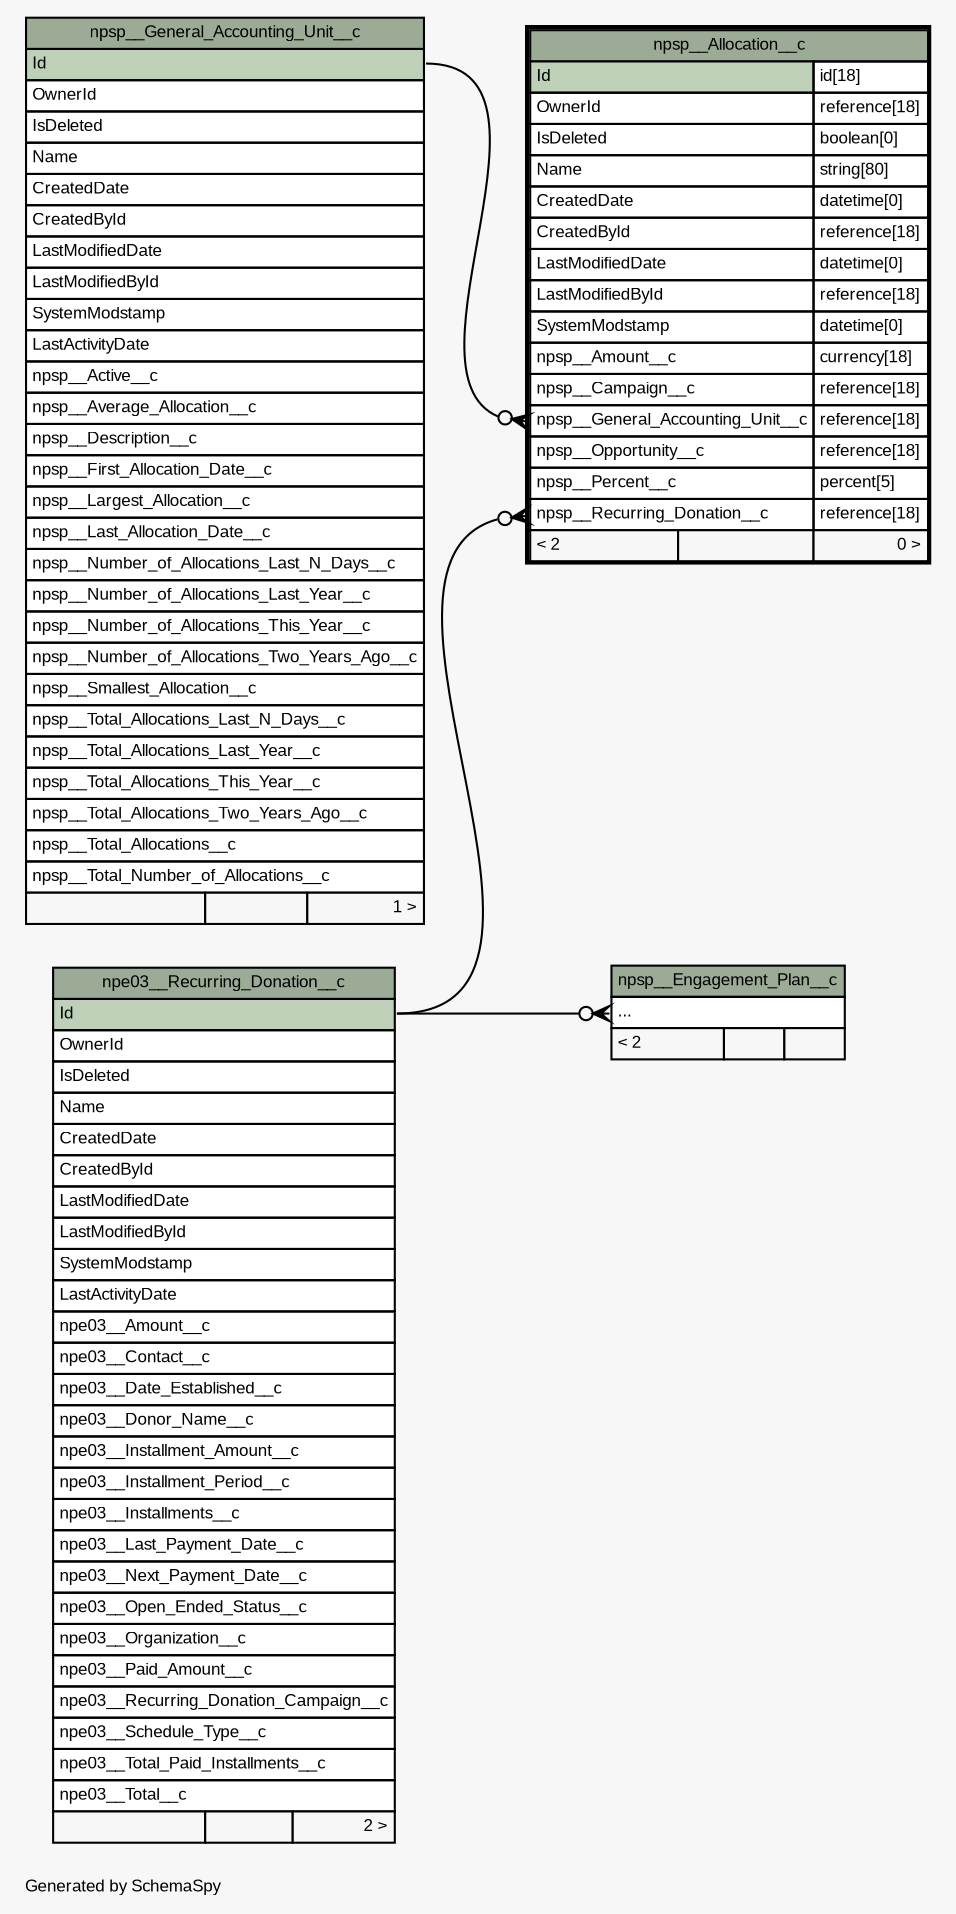 // dot 2.40.1 on Mac OS X 10.12.6
// SchemaSpy rev 590
digraph "twoDegreesRelationshipsDiagram" {
  graph [
    rankdir="RL"
    bgcolor="#f7f7f7"
    label="\nGenerated by SchemaSpy"
    labeljust="l"
    nodesep="0.18"
    ranksep="0.46"
    fontname="Arial"
    fontsize="8"
  ];
  node [
    fontname="Arial"
    fontsize="8"
    shape="plaintext"
  ];
  edge [
    arrowsize="0.8"
  ];
  "npsp__Allocation__c":"npsp__General_Accounting_Unit__c":w -> "npsp__General_Accounting_Unit__c":"Id":e [arrowhead=none dir=back arrowtail=crowodot];
  "npsp__Allocation__c":"npsp__Recurring_Donation__c":w -> "npe03__Recurring_Donation__c":"Id":e [arrowhead=none dir=back arrowtail=crowodot];
  "npsp__Engagement_Plan__c":"elipses":w -> "npe03__Recurring_Donation__c":"Id":e [arrowhead=none dir=back arrowtail=crowodot];
  "npe03__Recurring_Donation__c" [
    label=<
    <TABLE BORDER="0" CELLBORDER="1" CELLSPACING="0" BGCOLOR="#ffffff">
      <TR><TD COLSPAN="3" BGCOLOR="#9bab96" ALIGN="CENTER">npe03__Recurring_Donation__c</TD></TR>
      <TR><TD PORT="Id" COLSPAN="3" BGCOLOR="#bed1b8" ALIGN="LEFT">Id</TD></TR>
      <TR><TD PORT="OwnerId" COLSPAN="3" ALIGN="LEFT">OwnerId</TD></TR>
      <TR><TD PORT="IsDeleted" COLSPAN="3" ALIGN="LEFT">IsDeleted</TD></TR>
      <TR><TD PORT="Name" COLSPAN="3" ALIGN="LEFT">Name</TD></TR>
      <TR><TD PORT="CreatedDate" COLSPAN="3" ALIGN="LEFT">CreatedDate</TD></TR>
      <TR><TD PORT="CreatedById" COLSPAN="3" ALIGN="LEFT">CreatedById</TD></TR>
      <TR><TD PORT="LastModifiedDate" COLSPAN="3" ALIGN="LEFT">LastModifiedDate</TD></TR>
      <TR><TD PORT="LastModifiedById" COLSPAN="3" ALIGN="LEFT">LastModifiedById</TD></TR>
      <TR><TD PORT="SystemModstamp" COLSPAN="3" ALIGN="LEFT">SystemModstamp</TD></TR>
      <TR><TD PORT="LastActivityDate" COLSPAN="3" ALIGN="LEFT">LastActivityDate</TD></TR>
      <TR><TD PORT="npe03__Amount__c" COLSPAN="3" ALIGN="LEFT">npe03__Amount__c</TD></TR>
      <TR><TD PORT="npe03__Contact__c" COLSPAN="3" ALIGN="LEFT">npe03__Contact__c</TD></TR>
      <TR><TD PORT="npe03__Date_Established__c" COLSPAN="3" ALIGN="LEFT">npe03__Date_Established__c</TD></TR>
      <TR><TD PORT="npe03__Donor_Name__c" COLSPAN="3" ALIGN="LEFT">npe03__Donor_Name__c</TD></TR>
      <TR><TD PORT="npe03__Installment_Amount__c" COLSPAN="3" ALIGN="LEFT">npe03__Installment_Amount__c</TD></TR>
      <TR><TD PORT="npe03__Installment_Period__c" COLSPAN="3" ALIGN="LEFT">npe03__Installment_Period__c</TD></TR>
      <TR><TD PORT="npe03__Installments__c" COLSPAN="3" ALIGN="LEFT">npe03__Installments__c</TD></TR>
      <TR><TD PORT="npe03__Last_Payment_Date__c" COLSPAN="3" ALIGN="LEFT">npe03__Last_Payment_Date__c</TD></TR>
      <TR><TD PORT="npe03__Next_Payment_Date__c" COLSPAN="3" ALIGN="LEFT">npe03__Next_Payment_Date__c</TD></TR>
      <TR><TD PORT="npe03__Open_Ended_Status__c" COLSPAN="3" ALIGN="LEFT">npe03__Open_Ended_Status__c</TD></TR>
      <TR><TD PORT="npe03__Organization__c" COLSPAN="3" ALIGN="LEFT">npe03__Organization__c</TD></TR>
      <TR><TD PORT="npe03__Paid_Amount__c" COLSPAN="3" ALIGN="LEFT">npe03__Paid_Amount__c</TD></TR>
      <TR><TD PORT="npe03__Recurring_Donation_Campaign__c" COLSPAN="3" ALIGN="LEFT">npe03__Recurring_Donation_Campaign__c</TD></TR>
      <TR><TD PORT="npe03__Schedule_Type__c" COLSPAN="3" ALIGN="LEFT">npe03__Schedule_Type__c</TD></TR>
      <TR><TD PORT="npe03__Total_Paid_Installments__c" COLSPAN="3" ALIGN="LEFT">npe03__Total_Paid_Installments__c</TD></TR>
      <TR><TD PORT="npe03__Total__c" COLSPAN="3" ALIGN="LEFT">npe03__Total__c</TD></TR>
      <TR><TD ALIGN="LEFT" BGCOLOR="#f7f7f7">  </TD><TD ALIGN="RIGHT" BGCOLOR="#f7f7f7">  </TD><TD ALIGN="RIGHT" BGCOLOR="#f7f7f7">2 &gt;</TD></TR>
    </TABLE>>
    URL="npe03__Recurring_Donation__c.html"
    tooltip="npe03__Recurring_Donation__c"
  ];
  "npsp__Allocation__c" [
    label=<
    <TABLE BORDER="2" CELLBORDER="1" CELLSPACING="0" BGCOLOR="#ffffff">
      <TR><TD COLSPAN="3" BGCOLOR="#9bab96" ALIGN="CENTER">npsp__Allocation__c</TD></TR>
      <TR><TD PORT="Id" COLSPAN="2" BGCOLOR="#bed1b8" ALIGN="LEFT">Id</TD><TD PORT="Id.type" ALIGN="LEFT">id[18]</TD></TR>
      <TR><TD PORT="OwnerId" COLSPAN="2" ALIGN="LEFT">OwnerId</TD><TD PORT="OwnerId.type" ALIGN="LEFT">reference[18]</TD></TR>
      <TR><TD PORT="IsDeleted" COLSPAN="2" ALIGN="LEFT">IsDeleted</TD><TD PORT="IsDeleted.type" ALIGN="LEFT">boolean[0]</TD></TR>
      <TR><TD PORT="Name" COLSPAN="2" ALIGN="LEFT">Name</TD><TD PORT="Name.type" ALIGN="LEFT">string[80]</TD></TR>
      <TR><TD PORT="CreatedDate" COLSPAN="2" ALIGN="LEFT">CreatedDate</TD><TD PORT="CreatedDate.type" ALIGN="LEFT">datetime[0]</TD></TR>
      <TR><TD PORT="CreatedById" COLSPAN="2" ALIGN="LEFT">CreatedById</TD><TD PORT="CreatedById.type" ALIGN="LEFT">reference[18]</TD></TR>
      <TR><TD PORT="LastModifiedDate" COLSPAN="2" ALIGN="LEFT">LastModifiedDate</TD><TD PORT="LastModifiedDate.type" ALIGN="LEFT">datetime[0]</TD></TR>
      <TR><TD PORT="LastModifiedById" COLSPAN="2" ALIGN="LEFT">LastModifiedById</TD><TD PORT="LastModifiedById.type" ALIGN="LEFT">reference[18]</TD></TR>
      <TR><TD PORT="SystemModstamp" COLSPAN="2" ALIGN="LEFT">SystemModstamp</TD><TD PORT="SystemModstamp.type" ALIGN="LEFT">datetime[0]</TD></TR>
      <TR><TD PORT="npsp__Amount__c" COLSPAN="2" ALIGN="LEFT">npsp__Amount__c</TD><TD PORT="npsp__Amount__c.type" ALIGN="LEFT">currency[18]</TD></TR>
      <TR><TD PORT="npsp__Campaign__c" COLSPAN="2" ALIGN="LEFT">npsp__Campaign__c</TD><TD PORT="npsp__Campaign__c.type" ALIGN="LEFT">reference[18]</TD></TR>
      <TR><TD PORT="npsp__General_Accounting_Unit__c" COLSPAN="2" ALIGN="LEFT">npsp__General_Accounting_Unit__c</TD><TD PORT="npsp__General_Accounting_Unit__c.type" ALIGN="LEFT">reference[18]</TD></TR>
      <TR><TD PORT="npsp__Opportunity__c" COLSPAN="2" ALIGN="LEFT">npsp__Opportunity__c</TD><TD PORT="npsp__Opportunity__c.type" ALIGN="LEFT">reference[18]</TD></TR>
      <TR><TD PORT="npsp__Percent__c" COLSPAN="2" ALIGN="LEFT">npsp__Percent__c</TD><TD PORT="npsp__Percent__c.type" ALIGN="LEFT">percent[5]</TD></TR>
      <TR><TD PORT="npsp__Recurring_Donation__c" COLSPAN="2" ALIGN="LEFT">npsp__Recurring_Donation__c</TD><TD PORT="npsp__Recurring_Donation__c.type" ALIGN="LEFT">reference[18]</TD></TR>
      <TR><TD ALIGN="LEFT" BGCOLOR="#f7f7f7">&lt; 2</TD><TD ALIGN="RIGHT" BGCOLOR="#f7f7f7">  </TD><TD ALIGN="RIGHT" BGCOLOR="#f7f7f7">0 &gt;</TD></TR>
    </TABLE>>
    URL="npsp__Allocation__c.html"
    tooltip="npsp__Allocation__c"
  ];
  "npsp__Engagement_Plan__c" [
    label=<
    <TABLE BORDER="0" CELLBORDER="1" CELLSPACING="0" BGCOLOR="#ffffff">
      <TR><TD COLSPAN="3" BGCOLOR="#9bab96" ALIGN="CENTER">npsp__Engagement_Plan__c</TD></TR>
      <TR><TD PORT="elipses" COLSPAN="3" ALIGN="LEFT">...</TD></TR>
      <TR><TD ALIGN="LEFT" BGCOLOR="#f7f7f7">&lt; 2</TD><TD ALIGN="RIGHT" BGCOLOR="#f7f7f7">  </TD><TD ALIGN="RIGHT" BGCOLOR="#f7f7f7">  </TD></TR>
    </TABLE>>
    URL="npsp__Engagement_Plan__c.html"
    tooltip="npsp__Engagement_Plan__c"
  ];
  "npsp__General_Accounting_Unit__c" [
    label=<
    <TABLE BORDER="0" CELLBORDER="1" CELLSPACING="0" BGCOLOR="#ffffff">
      <TR><TD COLSPAN="3" BGCOLOR="#9bab96" ALIGN="CENTER">npsp__General_Accounting_Unit__c</TD></TR>
      <TR><TD PORT="Id" COLSPAN="3" BGCOLOR="#bed1b8" ALIGN="LEFT">Id</TD></TR>
      <TR><TD PORT="OwnerId" COLSPAN="3" ALIGN="LEFT">OwnerId</TD></TR>
      <TR><TD PORT="IsDeleted" COLSPAN="3" ALIGN="LEFT">IsDeleted</TD></TR>
      <TR><TD PORT="Name" COLSPAN="3" ALIGN="LEFT">Name</TD></TR>
      <TR><TD PORT="CreatedDate" COLSPAN="3" ALIGN="LEFT">CreatedDate</TD></TR>
      <TR><TD PORT="CreatedById" COLSPAN="3" ALIGN="LEFT">CreatedById</TD></TR>
      <TR><TD PORT="LastModifiedDate" COLSPAN="3" ALIGN="LEFT">LastModifiedDate</TD></TR>
      <TR><TD PORT="LastModifiedById" COLSPAN="3" ALIGN="LEFT">LastModifiedById</TD></TR>
      <TR><TD PORT="SystemModstamp" COLSPAN="3" ALIGN="LEFT">SystemModstamp</TD></TR>
      <TR><TD PORT="LastActivityDate" COLSPAN="3" ALIGN="LEFT">LastActivityDate</TD></TR>
      <TR><TD PORT="npsp__Active__c" COLSPAN="3" ALIGN="LEFT">npsp__Active__c</TD></TR>
      <TR><TD PORT="npsp__Average_Allocation__c" COLSPAN="3" ALIGN="LEFT">npsp__Average_Allocation__c</TD></TR>
      <TR><TD PORT="npsp__Description__c" COLSPAN="3" ALIGN="LEFT">npsp__Description__c</TD></TR>
      <TR><TD PORT="npsp__First_Allocation_Date__c" COLSPAN="3" ALIGN="LEFT">npsp__First_Allocation_Date__c</TD></TR>
      <TR><TD PORT="npsp__Largest_Allocation__c" COLSPAN="3" ALIGN="LEFT">npsp__Largest_Allocation__c</TD></TR>
      <TR><TD PORT="npsp__Last_Allocation_Date__c" COLSPAN="3" ALIGN="LEFT">npsp__Last_Allocation_Date__c</TD></TR>
      <TR><TD PORT="npsp__Number_of_Allocations_Last_N_Days__c" COLSPAN="3" ALIGN="LEFT">npsp__Number_of_Allocations_Last_N_Days__c</TD></TR>
      <TR><TD PORT="npsp__Number_of_Allocations_Last_Year__c" COLSPAN="3" ALIGN="LEFT">npsp__Number_of_Allocations_Last_Year__c</TD></TR>
      <TR><TD PORT="npsp__Number_of_Allocations_This_Year__c" COLSPAN="3" ALIGN="LEFT">npsp__Number_of_Allocations_This_Year__c</TD></TR>
      <TR><TD PORT="npsp__Number_of_Allocations_Two_Years_Ago__c" COLSPAN="3" ALIGN="LEFT">npsp__Number_of_Allocations_Two_Years_Ago__c</TD></TR>
      <TR><TD PORT="npsp__Smallest_Allocation__c" COLSPAN="3" ALIGN="LEFT">npsp__Smallest_Allocation__c</TD></TR>
      <TR><TD PORT="npsp__Total_Allocations_Last_N_Days__c" COLSPAN="3" ALIGN="LEFT">npsp__Total_Allocations_Last_N_Days__c</TD></TR>
      <TR><TD PORT="npsp__Total_Allocations_Last_Year__c" COLSPAN="3" ALIGN="LEFT">npsp__Total_Allocations_Last_Year__c</TD></TR>
      <TR><TD PORT="npsp__Total_Allocations_This_Year__c" COLSPAN="3" ALIGN="LEFT">npsp__Total_Allocations_This_Year__c</TD></TR>
      <TR><TD PORT="npsp__Total_Allocations_Two_Years_Ago__c" COLSPAN="3" ALIGN="LEFT">npsp__Total_Allocations_Two_Years_Ago__c</TD></TR>
      <TR><TD PORT="npsp__Total_Allocations__c" COLSPAN="3" ALIGN="LEFT">npsp__Total_Allocations__c</TD></TR>
      <TR><TD PORT="npsp__Total_Number_of_Allocations__c" COLSPAN="3" ALIGN="LEFT">npsp__Total_Number_of_Allocations__c</TD></TR>
      <TR><TD ALIGN="LEFT" BGCOLOR="#f7f7f7">  </TD><TD ALIGN="RIGHT" BGCOLOR="#f7f7f7">  </TD><TD ALIGN="RIGHT" BGCOLOR="#f7f7f7">1 &gt;</TD></TR>
    </TABLE>>
    URL="npsp__General_Accounting_Unit__c.html"
    tooltip="npsp__General_Accounting_Unit__c"
  ];
}
